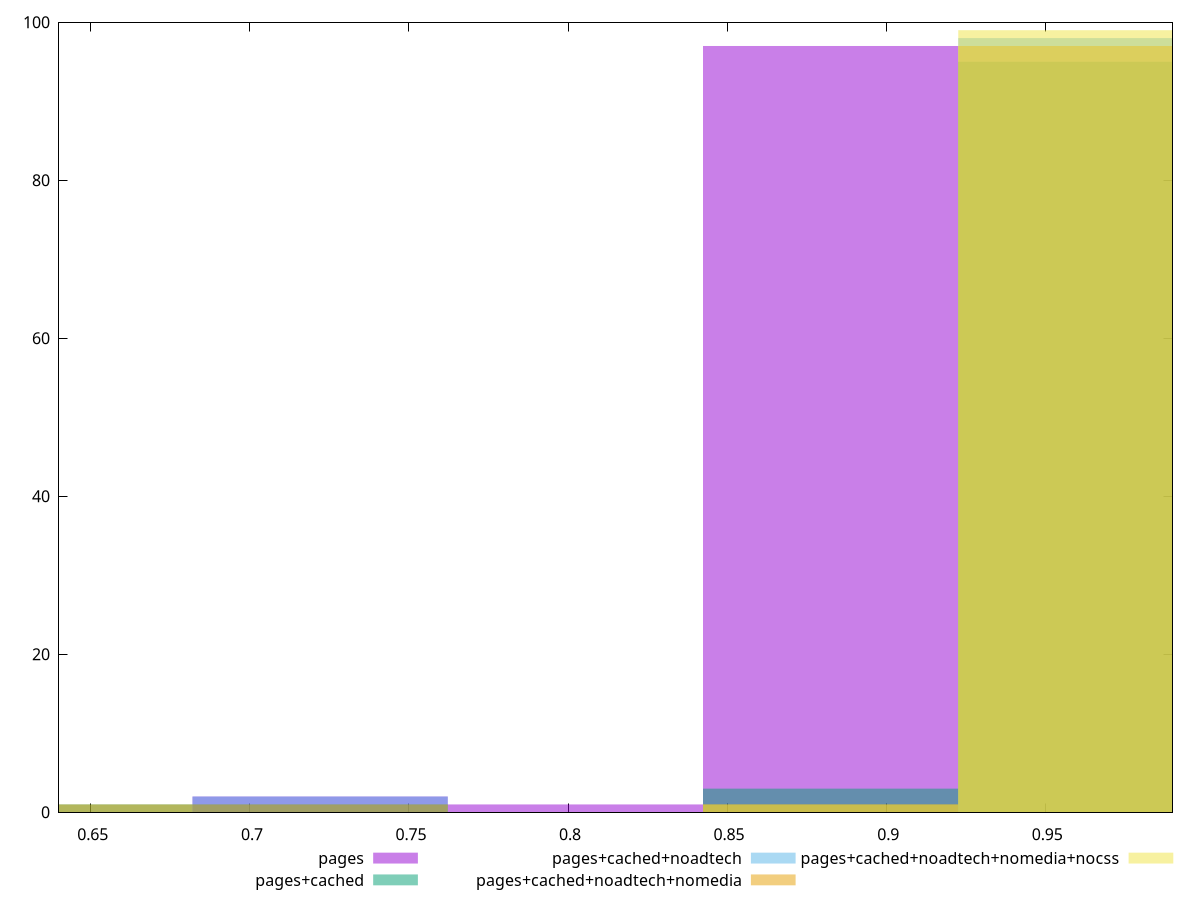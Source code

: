 reset

$pages <<EOF
0.722079048408142 2
0.8825410591655068 97
0.8023100537868244 1
EOF

$pagesCached <<EOF
0.6418480430294595 1
0.722079048408142 1
0.9627720645441893 95
0.8825410591655068 3
EOF

$pagesCachedNoadtech <<EOF
0.722079048408142 2
0.9627720645441893 98
EOF

$pagesCachedNoadtechNomedia <<EOF
0.6418480430294595 1
0.722079048408142 1
0.9627720645441893 97
0.8825410591655068 1
EOF

$pagesCachedNoadtechNomediaNocss <<EOF
0.8825410591655068 1
0.9627720645441893 99
EOF

set key outside below
set boxwidth 0.08023100537868244
set xrange [0.64:0.99]
set yrange [0:100]
set trange [0:100]
set style fill transparent solid 0.5 noborder
set terminal svg size 640, 530 enhanced background rgb 'white'
set output "report_00017_2021-02-10T15-08-03.406Z/first-contentful-paint/comparison/histogram/all_score.svg"

plot $pages title "pages" with boxes, \
     $pagesCached title "pages+cached" with boxes, \
     $pagesCachedNoadtech title "pages+cached+noadtech" with boxes, \
     $pagesCachedNoadtechNomedia title "pages+cached+noadtech+nomedia" with boxes, \
     $pagesCachedNoadtechNomediaNocss title "pages+cached+noadtech+nomedia+nocss" with boxes

reset
